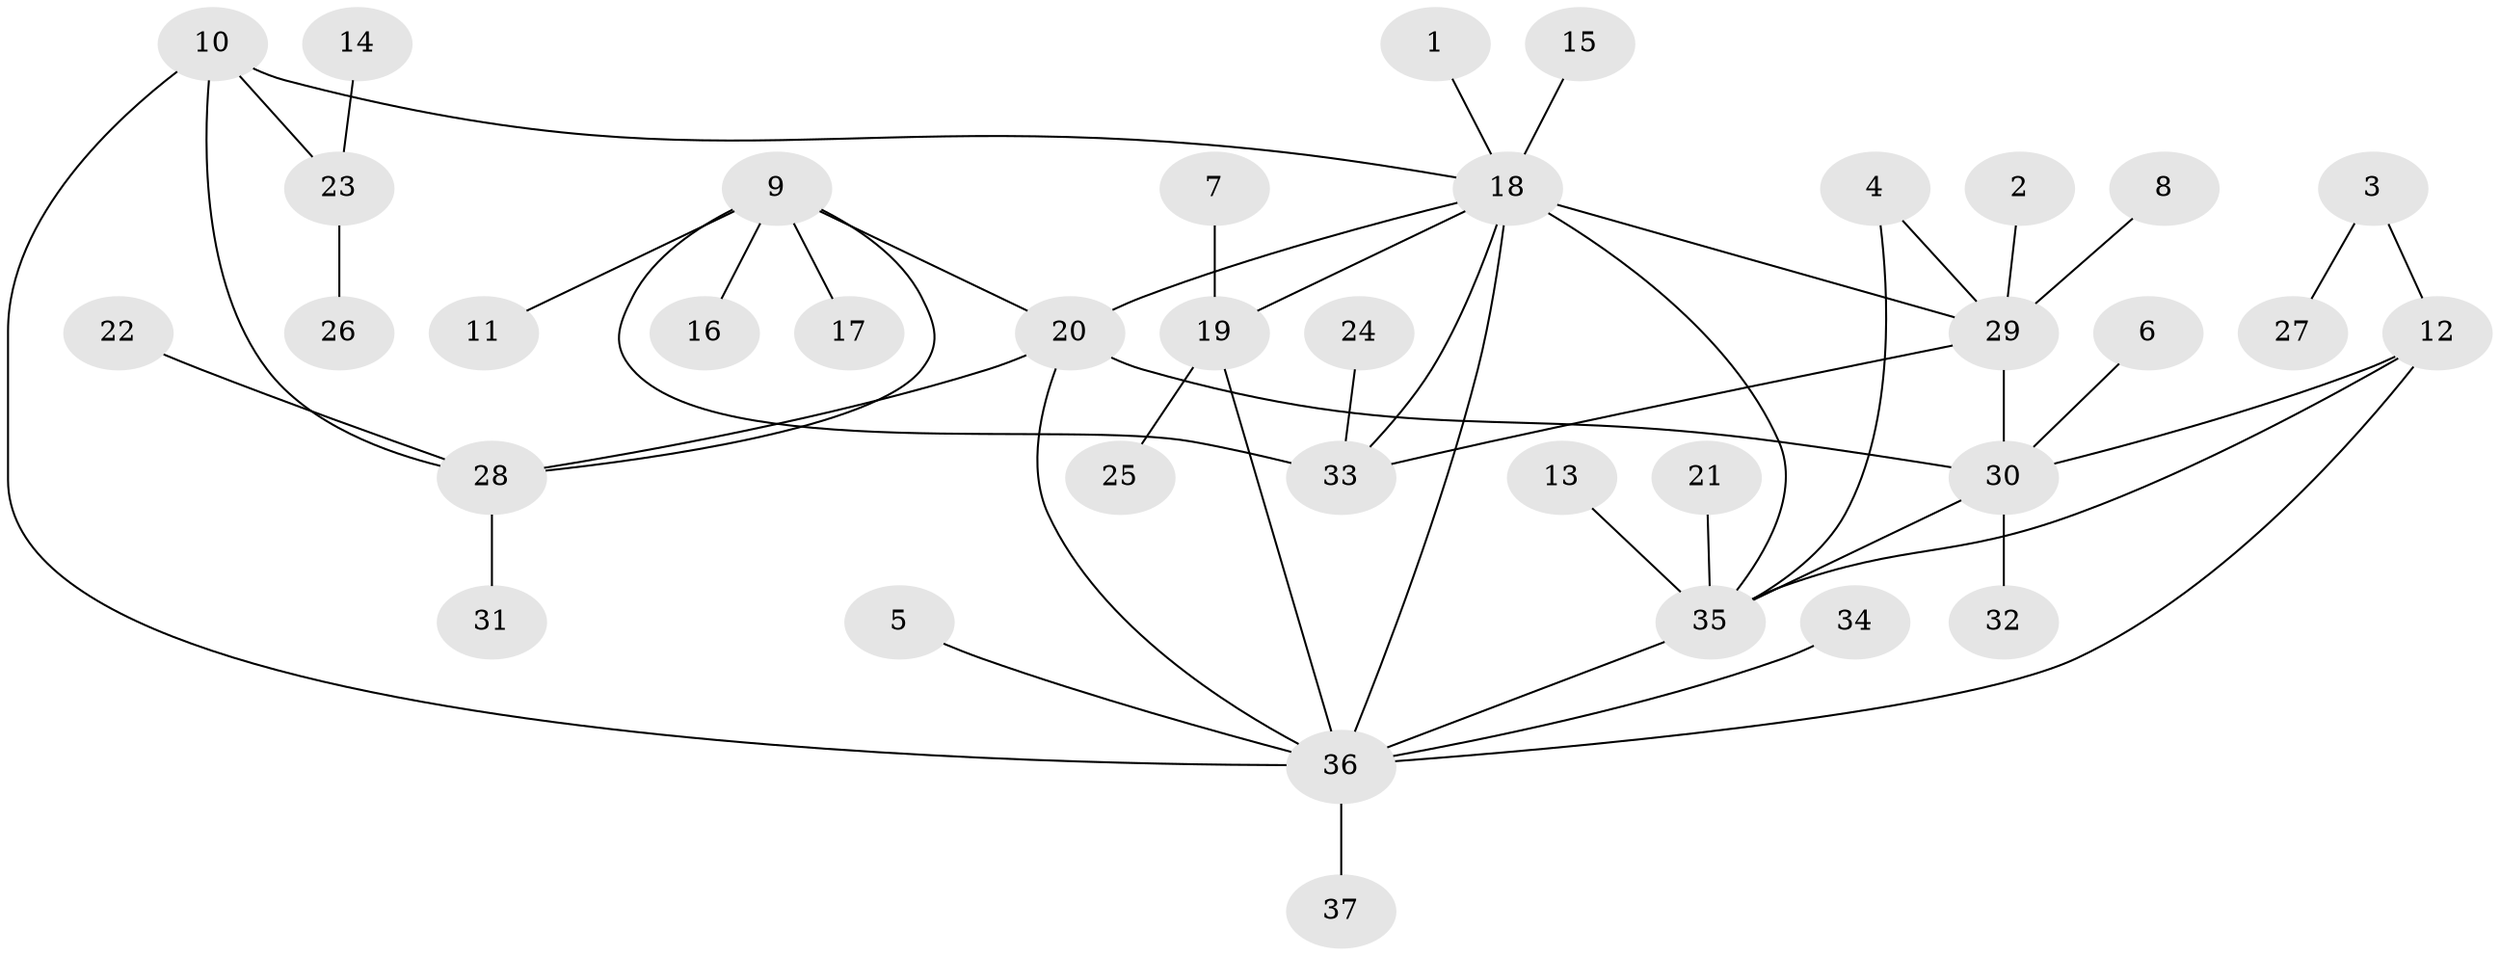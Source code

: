 // original degree distribution, {10: 0.013888888888888888, 7: 0.013888888888888888, 5: 0.027777777777777776, 6: 0.06944444444444445, 4: 0.041666666666666664, 9: 0.013888888888888888, 8: 0.041666666666666664, 1: 0.5277777777777778, 3: 0.027777777777777776, 2: 0.2222222222222222}
// Generated by graph-tools (version 1.1) at 2025/50/03/09/25 03:50:30]
// undirected, 37 vertices, 49 edges
graph export_dot {
graph [start="1"]
  node [color=gray90,style=filled];
  1;
  2;
  3;
  4;
  5;
  6;
  7;
  8;
  9;
  10;
  11;
  12;
  13;
  14;
  15;
  16;
  17;
  18;
  19;
  20;
  21;
  22;
  23;
  24;
  25;
  26;
  27;
  28;
  29;
  30;
  31;
  32;
  33;
  34;
  35;
  36;
  37;
  1 -- 18 [weight=1.0];
  2 -- 29 [weight=1.0];
  3 -- 12 [weight=1.0];
  3 -- 27 [weight=1.0];
  4 -- 29 [weight=1.0];
  4 -- 35 [weight=1.0];
  5 -- 36 [weight=1.0];
  6 -- 30 [weight=1.0];
  7 -- 19 [weight=1.0];
  8 -- 29 [weight=1.0];
  9 -- 11 [weight=1.0];
  9 -- 16 [weight=1.0];
  9 -- 17 [weight=1.0];
  9 -- 20 [weight=1.0];
  9 -- 28 [weight=1.0];
  9 -- 33 [weight=1.0];
  10 -- 18 [weight=1.0];
  10 -- 23 [weight=1.0];
  10 -- 28 [weight=1.0];
  10 -- 36 [weight=2.0];
  12 -- 30 [weight=1.0];
  12 -- 35 [weight=1.0];
  12 -- 36 [weight=1.0];
  13 -- 35 [weight=1.0];
  14 -- 23 [weight=1.0];
  15 -- 18 [weight=1.0];
  18 -- 19 [weight=1.0];
  18 -- 20 [weight=1.0];
  18 -- 29 [weight=1.0];
  18 -- 33 [weight=1.0];
  18 -- 35 [weight=2.0];
  18 -- 36 [weight=1.0];
  19 -- 25 [weight=1.0];
  19 -- 36 [weight=1.0];
  20 -- 28 [weight=1.0];
  20 -- 30 [weight=1.0];
  20 -- 36 [weight=1.0];
  21 -- 35 [weight=1.0];
  22 -- 28 [weight=1.0];
  23 -- 26 [weight=1.0];
  24 -- 33 [weight=1.0];
  28 -- 31 [weight=1.0];
  29 -- 30 [weight=1.0];
  29 -- 33 [weight=1.0];
  30 -- 32 [weight=1.0];
  30 -- 35 [weight=1.0];
  34 -- 36 [weight=1.0];
  35 -- 36 [weight=2.0];
  36 -- 37 [weight=1.0];
}
